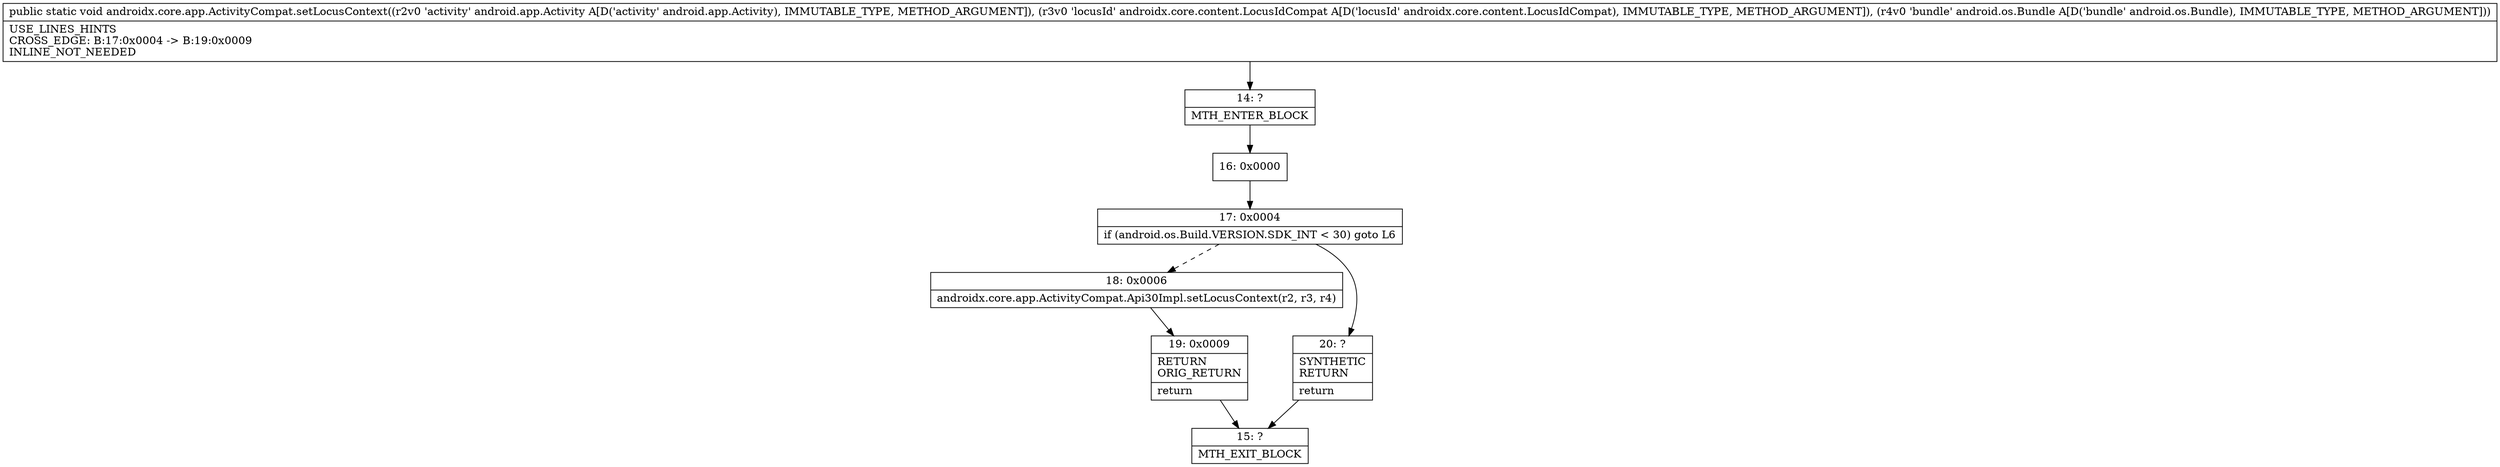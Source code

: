 digraph "CFG forandroidx.core.app.ActivityCompat.setLocusContext(Landroid\/app\/Activity;Landroidx\/core\/content\/LocusIdCompat;Landroid\/os\/Bundle;)V" {
Node_14 [shape=record,label="{14\:\ ?|MTH_ENTER_BLOCK\l}"];
Node_16 [shape=record,label="{16\:\ 0x0000}"];
Node_17 [shape=record,label="{17\:\ 0x0004|if (android.os.Build.VERSION.SDK_INT \< 30) goto L6\l}"];
Node_18 [shape=record,label="{18\:\ 0x0006|androidx.core.app.ActivityCompat.Api30Impl.setLocusContext(r2, r3, r4)\l}"];
Node_19 [shape=record,label="{19\:\ 0x0009|RETURN\lORIG_RETURN\l|return\l}"];
Node_15 [shape=record,label="{15\:\ ?|MTH_EXIT_BLOCK\l}"];
Node_20 [shape=record,label="{20\:\ ?|SYNTHETIC\lRETURN\l|return\l}"];
MethodNode[shape=record,label="{public static void androidx.core.app.ActivityCompat.setLocusContext((r2v0 'activity' android.app.Activity A[D('activity' android.app.Activity), IMMUTABLE_TYPE, METHOD_ARGUMENT]), (r3v0 'locusId' androidx.core.content.LocusIdCompat A[D('locusId' androidx.core.content.LocusIdCompat), IMMUTABLE_TYPE, METHOD_ARGUMENT]), (r4v0 'bundle' android.os.Bundle A[D('bundle' android.os.Bundle), IMMUTABLE_TYPE, METHOD_ARGUMENT]))  | USE_LINES_HINTS\lCROSS_EDGE: B:17:0x0004 \-\> B:19:0x0009\lINLINE_NOT_NEEDED\l}"];
MethodNode -> Node_14;Node_14 -> Node_16;
Node_16 -> Node_17;
Node_17 -> Node_18[style=dashed];
Node_17 -> Node_20;
Node_18 -> Node_19;
Node_19 -> Node_15;
Node_20 -> Node_15;
}

